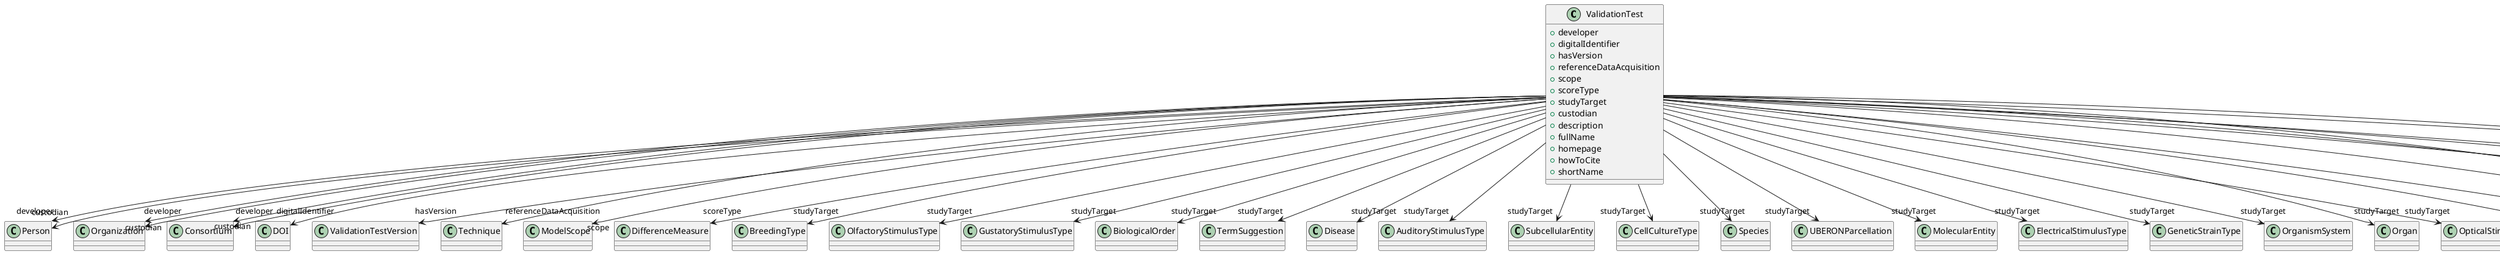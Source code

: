 @startuml
class ValidationTest {
+developer
+digitalIdentifier
+hasVersion
+referenceDataAcquisition
+scope
+scoreType
+studyTarget
+custodian
+description
+fullName
+homepage
+howToCite
+shortName

}
ValidationTest -d-> "developer" Person
ValidationTest -d-> "developer" Organization
ValidationTest -d-> "developer" Consortium
ValidationTest -d-> "digitalIdentifier" DOI
ValidationTest -d-> "hasVersion" ValidationTestVersion
ValidationTest -d-> "referenceDataAcquisition" Technique
ValidationTest -d-> "scope" ModelScope
ValidationTest -d-> "scoreType" DifferenceMeasure
ValidationTest -d-> "studyTarget" BreedingType
ValidationTest -d-> "studyTarget" OlfactoryStimulusType
ValidationTest -d-> "studyTarget" GustatoryStimulusType
ValidationTest -d-> "studyTarget" BiologicalOrder
ValidationTest -d-> "studyTarget" TermSuggestion
ValidationTest -d-> "studyTarget" Disease
ValidationTest -d-> "studyTarget" AuditoryStimulusType
ValidationTest -d-> "studyTarget" SubcellularEntity
ValidationTest -d-> "studyTarget" CellCultureType
ValidationTest -d-> "studyTarget" Species
ValidationTest -d-> "studyTarget" UBERONParcellation
ValidationTest -d-> "studyTarget" MolecularEntity
ValidationTest -d-> "studyTarget" ElectricalStimulusType
ValidationTest -d-> "studyTarget" GeneticStrainType
ValidationTest -d-> "studyTarget" OrganismSystem
ValidationTest -d-> "studyTarget" Organ
ValidationTest -d-> "studyTarget" OpticalStimulusType
ValidationTest -d-> "studyTarget" DiseaseModel
ValidationTest -d-> "studyTarget" VisualStimulusType
ValidationTest -d-> "studyTarget" Handedness
ValidationTest -d-> "studyTarget" CellType
ValidationTest -d-> "studyTarget" BiologicalSex
ValidationTest -d-> "studyTarget" OrganismSubstance
ValidationTest -d-> "studyTarget" TactileStimulusType
ValidationTest -d-> "studyTarget" ParcellationEntityVersion
ValidationTest -d-> "studyTarget" ParcellationEntity
ValidationTest -d-> "studyTarget" CustomAnatomicalEntity
ValidationTest -d-> "custodian" Person
ValidationTest -d-> "custodian" Organization
ValidationTest -d-> "custodian" Consortium

@enduml